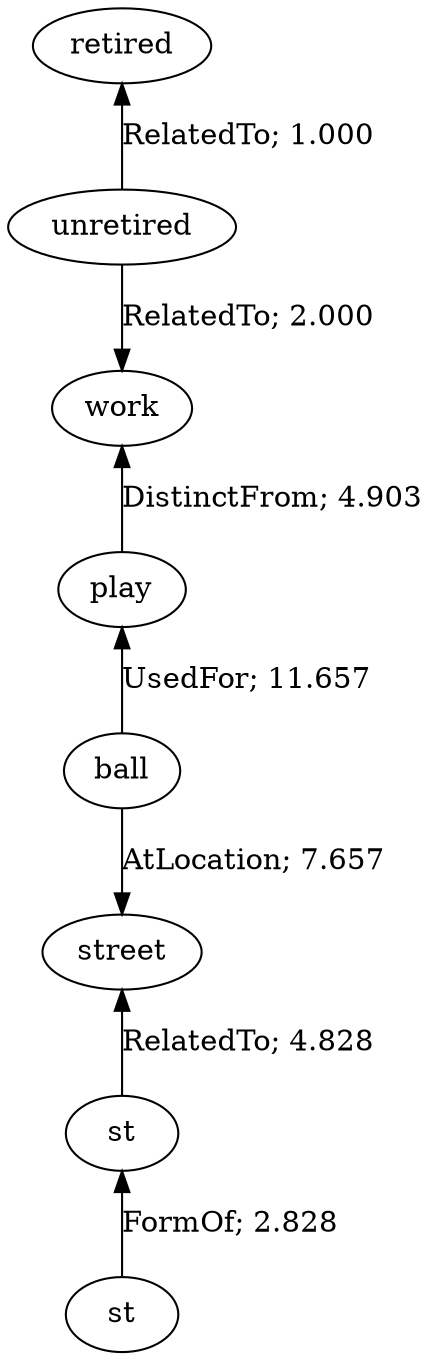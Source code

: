 // The path the concepts from "retired" to "st".Path Length: 7; Weight Sum: 34.87366453794302; Average Weight: 4.981952076849003
digraph "9_d---retired-st---PLen7_WSum34.874_WAvg4.982" {
	0 [label=retired]
	1 [label=unretired]
	2 [label=work]
	3 [label=play]
	4 [label=ball]
	5 [label=street]
	6 [label=st]
	7 [label=st]
	0 -> 1 [label="RelatedTo; 1.000" dir=back weight=1.000]
	1 -> 2 [label="RelatedTo; 2.000" dir=forward weight=2.000]
	2 -> 3 [label="DistinctFrom; 4.903" dir=back weight=4.903]
	3 -> 4 [label="UsedFor; 11.657" dir=back weight=11.657]
	4 -> 5 [label="AtLocation; 7.657" dir=forward weight=7.657]
	5 -> 6 [label="RelatedTo; 4.828" dir=back weight=4.828]
	6 -> 7 [label="FormOf; 2.828" dir=back weight=2.828]
}
